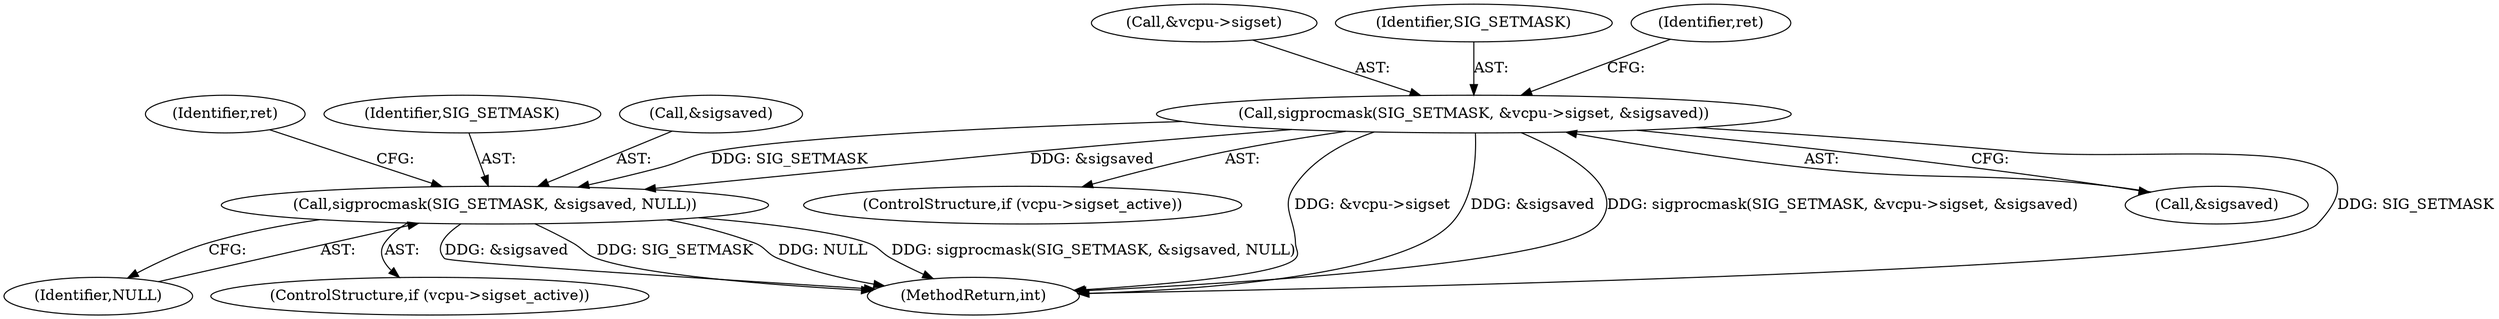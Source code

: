 digraph "0_linux_e8180dcaa8470ceca21109f143876fdcd9fe050a_0@pointer" {
"1000149" [label="(Call,sigprocmask(SIG_SETMASK, &vcpu->sigset, &sigsaved))"];
"1000264" [label="(Call,sigprocmask(SIG_SETMASK, &sigsaved, NULL))"];
"1000151" [label="(Call,&vcpu->sigset)"];
"1000155" [label="(Call,&sigsaved)"];
"1000270" [label="(Identifier,ret)"];
"1000150" [label="(Identifier,SIG_SETMASK)"];
"1000260" [label="(ControlStructure,if (vcpu->sigset_active))"];
"1000158" [label="(Identifier,ret)"];
"1000265" [label="(Identifier,SIG_SETMASK)"];
"1000149" [label="(Call,sigprocmask(SIG_SETMASK, &vcpu->sigset, &sigsaved))"];
"1000145" [label="(ControlStructure,if (vcpu->sigset_active))"];
"1000266" [label="(Call,&sigsaved)"];
"1000271" [label="(MethodReturn,int)"];
"1000268" [label="(Identifier,NULL)"];
"1000264" [label="(Call,sigprocmask(SIG_SETMASK, &sigsaved, NULL))"];
"1000149" -> "1000145"  [label="AST: "];
"1000149" -> "1000155"  [label="CFG: "];
"1000150" -> "1000149"  [label="AST: "];
"1000151" -> "1000149"  [label="AST: "];
"1000155" -> "1000149"  [label="AST: "];
"1000158" -> "1000149"  [label="CFG: "];
"1000149" -> "1000271"  [label="DDG: &vcpu->sigset"];
"1000149" -> "1000271"  [label="DDG: &sigsaved"];
"1000149" -> "1000271"  [label="DDG: sigprocmask(SIG_SETMASK, &vcpu->sigset, &sigsaved)"];
"1000149" -> "1000271"  [label="DDG: SIG_SETMASK"];
"1000149" -> "1000264"  [label="DDG: SIG_SETMASK"];
"1000149" -> "1000264"  [label="DDG: &sigsaved"];
"1000264" -> "1000260"  [label="AST: "];
"1000264" -> "1000268"  [label="CFG: "];
"1000265" -> "1000264"  [label="AST: "];
"1000266" -> "1000264"  [label="AST: "];
"1000268" -> "1000264"  [label="AST: "];
"1000270" -> "1000264"  [label="CFG: "];
"1000264" -> "1000271"  [label="DDG: SIG_SETMASK"];
"1000264" -> "1000271"  [label="DDG: NULL"];
"1000264" -> "1000271"  [label="DDG: sigprocmask(SIG_SETMASK, &sigsaved, NULL)"];
"1000264" -> "1000271"  [label="DDG: &sigsaved"];
}
